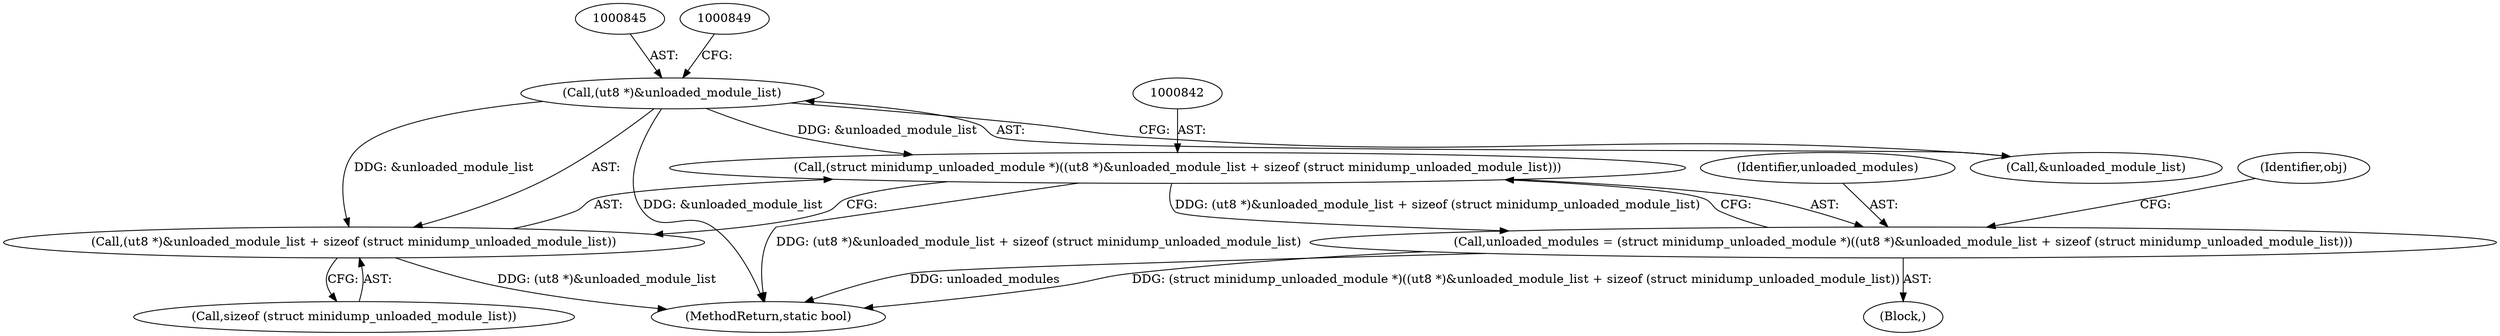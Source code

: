 digraph "0_radare2_40b021ba29c8f90ccf7c879fde2580bc73a17e8e_0@pointer" {
"1000844" [label="(Call,(ut8 *)&unloaded_module_list)"];
"1000841" [label="(Call,(struct minidump_unloaded_module *)((ut8 *)&unloaded_module_list + sizeof (struct minidump_unloaded_module_list)))"];
"1000839" [label="(Call,unloaded_modules = (struct minidump_unloaded_module *)((ut8 *)&unloaded_module_list + sizeof (struct minidump_unloaded_module_list)))"];
"1000843" [label="(Call,(ut8 *)&unloaded_module_list + sizeof (struct minidump_unloaded_module_list))"];
"1000840" [label="(Identifier,unloaded_modules)"];
"1001137" [label="(MethodReturn,static bool)"];
"1000846" [label="(Call,&unloaded_module_list)"];
"1000848" [label="(Call,sizeof (struct minidump_unloaded_module_list))"];
"1000853" [label="(Identifier,obj)"];
"1000841" [label="(Call,(struct minidump_unloaded_module *)((ut8 *)&unloaded_module_list + sizeof (struct minidump_unloaded_module_list)))"];
"1000843" [label="(Call,(ut8 *)&unloaded_module_list + sizeof (struct minidump_unloaded_module_list))"];
"1000844" [label="(Call,(ut8 *)&unloaded_module_list)"];
"1000838" [label="(Block,)"];
"1000839" [label="(Call,unloaded_modules = (struct minidump_unloaded_module *)((ut8 *)&unloaded_module_list + sizeof (struct minidump_unloaded_module_list)))"];
"1000844" -> "1000843"  [label="AST: "];
"1000844" -> "1000846"  [label="CFG: "];
"1000845" -> "1000844"  [label="AST: "];
"1000846" -> "1000844"  [label="AST: "];
"1000849" -> "1000844"  [label="CFG: "];
"1000844" -> "1001137"  [label="DDG: &unloaded_module_list"];
"1000844" -> "1000841"  [label="DDG: &unloaded_module_list"];
"1000844" -> "1000843"  [label="DDG: &unloaded_module_list"];
"1000841" -> "1000839"  [label="AST: "];
"1000841" -> "1000843"  [label="CFG: "];
"1000842" -> "1000841"  [label="AST: "];
"1000843" -> "1000841"  [label="AST: "];
"1000839" -> "1000841"  [label="CFG: "];
"1000841" -> "1001137"  [label="DDG: (ut8 *)&unloaded_module_list + sizeof (struct minidump_unloaded_module_list)"];
"1000841" -> "1000839"  [label="DDG: (ut8 *)&unloaded_module_list + sizeof (struct minidump_unloaded_module_list)"];
"1000839" -> "1000838"  [label="AST: "];
"1000840" -> "1000839"  [label="AST: "];
"1000853" -> "1000839"  [label="CFG: "];
"1000839" -> "1001137"  [label="DDG: unloaded_modules"];
"1000839" -> "1001137"  [label="DDG: (struct minidump_unloaded_module *)((ut8 *)&unloaded_module_list + sizeof (struct minidump_unloaded_module_list))"];
"1000843" -> "1000848"  [label="CFG: "];
"1000848" -> "1000843"  [label="AST: "];
"1000843" -> "1001137"  [label="DDG: (ut8 *)&unloaded_module_list"];
}
